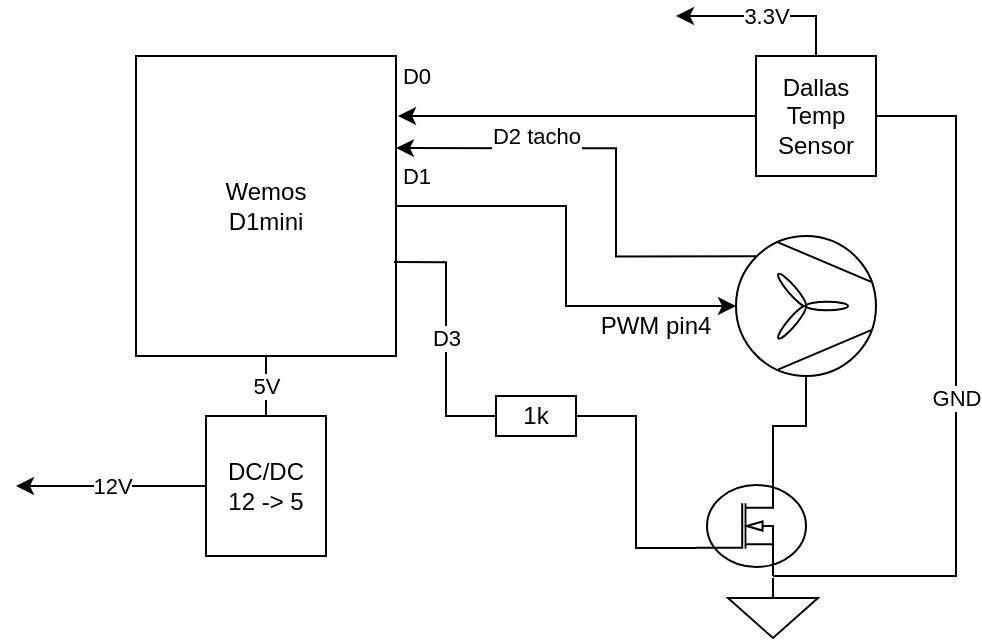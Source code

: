 <mxfile version="20.3.0" type="device"><diagram id="JNfl0tRimcjMhkv5pIoZ" name="Seite-1"><mxGraphModel dx="1106" dy="876" grid="1" gridSize="10" guides="1" tooltips="1" connect="1" arrows="1" fold="1" page="1" pageScale="1" pageWidth="1654" pageHeight="1169" math="0" shadow="0"><root><mxCell id="0"/><mxCell id="1" parent="0"/><mxCell id="I6OP9SL5ZtWm-QgTi9FO-5" value="D1" style="edgeStyle=orthogonalEdgeStyle;rounded=0;orthogonalLoop=1;jettySize=auto;html=1;" edge="1" parent="1" source="I6OP9SL5ZtWm-QgTi9FO-1" target="I6OP9SL5ZtWm-QgTi9FO-4"><mxGeometry x="-0.909" y="15" relative="1" as="geometry"><mxPoint as="offset"/></mxGeometry></mxCell><mxCell id="I6OP9SL5ZtWm-QgTi9FO-1" value="Wemos&lt;br&gt;D1mini" style="rounded=0;whiteSpace=wrap;html=1;" vertex="1" parent="1"><mxGeometry x="290" y="100" width="130" height="150" as="geometry"/></mxCell><mxCell id="I6OP9SL5ZtWm-QgTi9FO-3" value="D0" style="edgeStyle=orthogonalEdgeStyle;rounded=0;orthogonalLoop=1;jettySize=auto;html=1;entryX=1.008;entryY=0.2;entryDx=0;entryDy=0;entryPerimeter=0;" edge="1" parent="1" source="I6OP9SL5ZtWm-QgTi9FO-2" target="I6OP9SL5ZtWm-QgTi9FO-1"><mxGeometry x="0.9" y="-20" relative="1" as="geometry"><mxPoint as="offset"/></mxGeometry></mxCell><mxCell id="I6OP9SL5ZtWm-QgTi9FO-18" value="GND" style="edgeStyle=orthogonalEdgeStyle;rounded=0;orthogonalLoop=1;jettySize=auto;html=1;entryX=0.7;entryY=1;entryDx=0;entryDy=0;entryPerimeter=0;endArrow=none;endFill=0;" edge="1" parent="1" source="I6OP9SL5ZtWm-QgTi9FO-2" target="I6OP9SL5ZtWm-QgTi9FO-8"><mxGeometry relative="1" as="geometry"><Array as="points"><mxPoint x="700" y="130"/><mxPoint x="700" y="360"/></Array></mxGeometry></mxCell><mxCell id="I6OP9SL5ZtWm-QgTi9FO-2" value="Dallas&lt;br&gt;Temp&lt;br&gt;Sensor" style="whiteSpace=wrap;html=1;aspect=fixed;" vertex="1" parent="1"><mxGeometry x="600" y="100" width="60" height="60" as="geometry"/></mxCell><mxCell id="I6OP9SL5ZtWm-QgTi9FO-7" value="D2 tacho" style="edgeStyle=orthogonalEdgeStyle;rounded=0;orthogonalLoop=1;jettySize=auto;html=1;exitX=0.145;exitY=0.145;exitDx=0;exitDy=0;exitPerimeter=0;entryX=1;entryY=0.307;entryDx=0;entryDy=0;entryPerimeter=0;" edge="1" parent="1" source="I6OP9SL5ZtWm-QgTi9FO-4" target="I6OP9SL5ZtWm-QgTi9FO-1"><mxGeometry x="0.402" y="-6" relative="1" as="geometry"><Array as="points"><mxPoint x="530" y="200"/><mxPoint x="530" y="146"/></Array><mxPoint as="offset"/></mxGeometry></mxCell><mxCell id="I6OP9SL5ZtWm-QgTi9FO-9" style="edgeStyle=orthogonalEdgeStyle;rounded=0;orthogonalLoop=1;jettySize=auto;html=1;entryX=0.7;entryY=0;entryDx=0;entryDy=0;entryPerimeter=0;endArrow=none;endFill=0;" edge="1" parent="1" source="I6OP9SL5ZtWm-QgTi9FO-4" target="I6OP9SL5ZtWm-QgTi9FO-8"><mxGeometry relative="1" as="geometry"/></mxCell><mxCell id="I6OP9SL5ZtWm-QgTi9FO-4" value="" style="verticalLabelPosition=bottom;outlineConnect=0;align=center;dashed=0;html=1;verticalAlign=top;shape=mxgraph.pid.misc.fan;" vertex="1" parent="1"><mxGeometry x="590" y="190" width="70" height="70" as="geometry"/></mxCell><mxCell id="I6OP9SL5ZtWm-QgTi9FO-6" value="PWM pin4" style="text;html=1;strokeColor=none;fillColor=none;align=center;verticalAlign=middle;whiteSpace=wrap;rounded=0;" vertex="1" parent="1"><mxGeometry x="520" y="220" width="60" height="30" as="geometry"/></mxCell><mxCell id="I6OP9SL5ZtWm-QgTi9FO-8" value="" style="verticalLabelPosition=bottom;shadow=0;dashed=0;align=center;html=1;verticalAlign=top;shape=mxgraph.electrical.mosfets1.n-channel_mosfet_1;" vertex="1" parent="1"><mxGeometry x="570" y="310" width="55" height="50" as="geometry"/></mxCell><mxCell id="I6OP9SL5ZtWm-QgTi9FO-10" value="" style="pointerEvents=1;verticalLabelPosition=bottom;shadow=0;dashed=0;align=center;html=1;verticalAlign=top;shape=mxgraph.electrical.signal_sources.signal_ground;" vertex="1" parent="1"><mxGeometry x="586" y="361" width="45" height="30" as="geometry"/></mxCell><mxCell id="I6OP9SL5ZtWm-QgTi9FO-12" style="edgeStyle=orthogonalEdgeStyle;rounded=0;orthogonalLoop=1;jettySize=auto;html=1;entryX=0;entryY=0.72;entryDx=0;entryDy=0;entryPerimeter=0;endArrow=none;endFill=0;" edge="1" parent="1" source="I6OP9SL5ZtWm-QgTi9FO-11" target="I6OP9SL5ZtWm-QgTi9FO-8"><mxGeometry relative="1" as="geometry"/></mxCell><mxCell id="I6OP9SL5ZtWm-QgTi9FO-13" value="D3" style="edgeStyle=orthogonalEdgeStyle;rounded=0;orthogonalLoop=1;jettySize=auto;html=1;entryX=0.992;entryY=0.687;entryDx=0;entryDy=0;entryPerimeter=0;endArrow=none;endFill=0;" edge="1" parent="1" source="I6OP9SL5ZtWm-QgTi9FO-11" target="I6OP9SL5ZtWm-QgTi9FO-1"><mxGeometry relative="1" as="geometry"/></mxCell><mxCell id="I6OP9SL5ZtWm-QgTi9FO-11" value="1k" style="rounded=0;whiteSpace=wrap;html=1;" vertex="1" parent="1"><mxGeometry x="470" y="270" width="40" height="20" as="geometry"/></mxCell><mxCell id="I6OP9SL5ZtWm-QgTi9FO-15" value="5V" style="edgeStyle=orthogonalEdgeStyle;rounded=0;orthogonalLoop=1;jettySize=auto;html=1;entryX=0.5;entryY=1;entryDx=0;entryDy=0;endArrow=none;endFill=0;" edge="1" parent="1" source="I6OP9SL5ZtWm-QgTi9FO-14" target="I6OP9SL5ZtWm-QgTi9FO-1"><mxGeometry relative="1" as="geometry"/></mxCell><mxCell id="I6OP9SL5ZtWm-QgTi9FO-16" value="12V" style="edgeStyle=orthogonalEdgeStyle;rounded=0;orthogonalLoop=1;jettySize=auto;html=1;endArrow=classic;endFill=1;" edge="1" parent="1" source="I6OP9SL5ZtWm-QgTi9FO-14"><mxGeometry relative="1" as="geometry"><mxPoint x="230" y="315" as="targetPoint"/></mxGeometry></mxCell><mxCell id="I6OP9SL5ZtWm-QgTi9FO-14" value="DC/DC&lt;br&gt;12 -&amp;gt; 5" style="rounded=0;whiteSpace=wrap;html=1;" vertex="1" parent="1"><mxGeometry x="325" y="280" width="60" height="70" as="geometry"/></mxCell><mxCell id="I6OP9SL5ZtWm-QgTi9FO-17" value="3.3V" style="edgeStyle=orthogonalEdgeStyle;rounded=0;orthogonalLoop=1;jettySize=auto;html=1;endArrow=classic;endFill=1;" edge="1" parent="1" source="I6OP9SL5ZtWm-QgTi9FO-2"><mxGeometry relative="1" as="geometry"><mxPoint x="560" y="80" as="targetPoint"/><Array as="points"><mxPoint x="630" y="80"/></Array></mxGeometry></mxCell></root></mxGraphModel></diagram></mxfile>